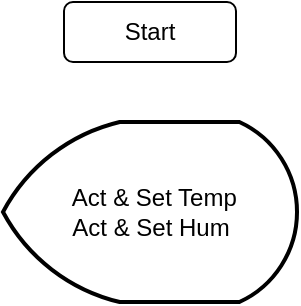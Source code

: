 <mxfile version="14.2.9" type="github">
  <diagram id="4b8B7t62UnRBll9i-h0t" name="Page-1">
    <mxGraphModel dx="920" dy="832" grid="1" gridSize="10" guides="1" tooltips="1" connect="1" arrows="1" fold="1" page="1" pageScale="1" pageWidth="827" pageHeight="1169" math="0" shadow="0">
      <root>
        <mxCell id="0" />
        <mxCell id="1" parent="0" />
        <mxCell id="nWrx_Je1hRrxJOOSR_ZM-2" value="Start" style="rounded=1;whiteSpace=wrap;html=1;" vertex="1" parent="1">
          <mxGeometry x="400" y="50" width="86" height="30" as="geometry" />
        </mxCell>
        <mxCell id="nWrx_Je1hRrxJOOSR_ZM-3" value="&lt;div&gt;&amp;nbsp;Act &amp;amp; Set Temp&lt;/div&gt;&lt;div&gt;Act &amp;amp; Set Hum&lt;br&gt;&lt;/div&gt;" style="strokeWidth=2;html=1;shape=mxgraph.flowchart.display;whiteSpace=wrap;" vertex="1" parent="1">
          <mxGeometry x="369.5" y="110" width="147" height="90" as="geometry" />
        </mxCell>
      </root>
    </mxGraphModel>
  </diagram>
</mxfile>
